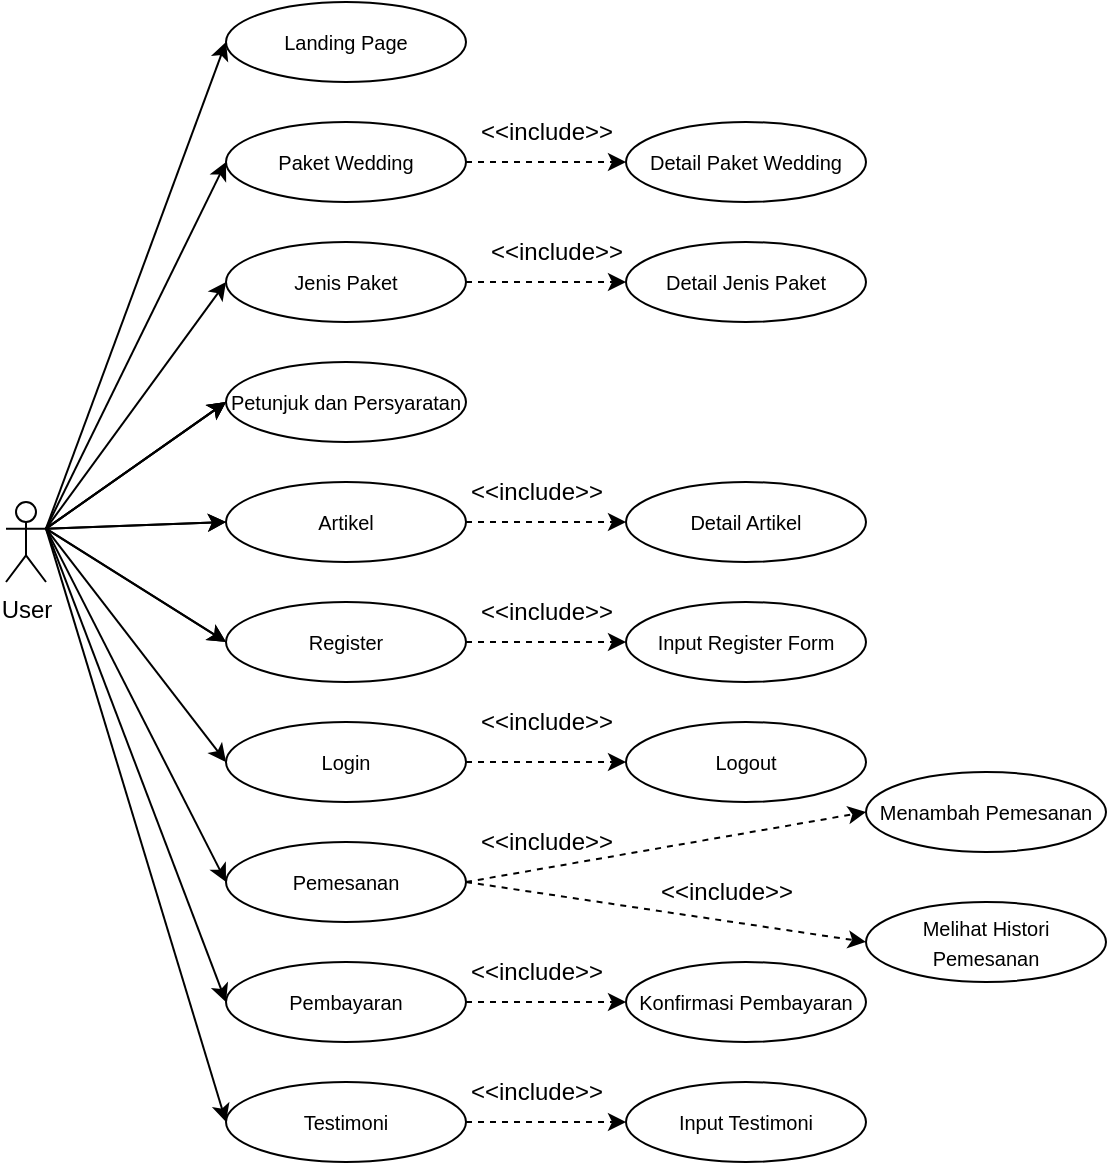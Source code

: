 <mxfile version="21.3.6" type="github">
  <diagram name="Page-1" id="ptqF46JkStDB1N-qUOx_">
    <mxGraphModel dx="208" dy="659" grid="1" gridSize="10" guides="1" tooltips="1" connect="1" arrows="1" fold="1" page="1" pageScale="1" pageWidth="827" pageHeight="1169" math="0" shadow="0">
      <root>
        <mxCell id="0" />
        <mxCell id="1" parent="0" />
        <mxCell id="EXWDMRPRgSsgR9vNvAWa-2" value="User" style="shape=umlActor;verticalLabelPosition=bottom;verticalAlign=top;html=1;" parent="1" vertex="1">
          <mxGeometry x="850" y="370" width="20" height="40" as="geometry" />
        </mxCell>
        <mxCell id="EXWDMRPRgSsgR9vNvAWa-3" value="&lt;font style=&quot;font-size: 10px;&quot;&gt;Landing Page&lt;/font&gt;" style="ellipse;whiteSpace=wrap;html=1;" parent="1" vertex="1">
          <mxGeometry x="960" y="120" width="120" height="40" as="geometry" />
        </mxCell>
        <mxCell id="4ExZjoxQy4R03Xw4-P8Y-2" value="" style="edgeStyle=orthogonalEdgeStyle;rounded=0;orthogonalLoop=1;jettySize=auto;html=1;dashed=1;" edge="1" parent="1" source="EXWDMRPRgSsgR9vNvAWa-4" target="4ExZjoxQy4R03Xw4-P8Y-1">
          <mxGeometry relative="1" as="geometry" />
        </mxCell>
        <mxCell id="EXWDMRPRgSsgR9vNvAWa-4" value="&lt;font style=&quot;font-size: 10px;&quot;&gt;Paket Wedding&lt;/font&gt;" style="ellipse;whiteSpace=wrap;html=1;" parent="1" vertex="1">
          <mxGeometry x="960" y="180" width="120" height="40" as="geometry" />
        </mxCell>
        <mxCell id="4ExZjoxQy4R03Xw4-P8Y-4" value="" style="edgeStyle=orthogonalEdgeStyle;rounded=0;orthogonalLoop=1;jettySize=auto;html=1;dashed=1;" edge="1" parent="1" source="EXWDMRPRgSsgR9vNvAWa-5" target="4ExZjoxQy4R03Xw4-P8Y-3">
          <mxGeometry relative="1" as="geometry" />
        </mxCell>
        <mxCell id="EXWDMRPRgSsgR9vNvAWa-5" value="&lt;font style=&quot;font-size: 10px;&quot;&gt;Jenis Paket&lt;/font&gt;" style="ellipse;whiteSpace=wrap;html=1;" parent="1" vertex="1">
          <mxGeometry x="960" y="240" width="120" height="40" as="geometry" />
        </mxCell>
        <mxCell id="EXWDMRPRgSsgR9vNvAWa-6" value="&lt;font style=&quot;font-size: 10px;&quot;&gt;Pemesanan&lt;/font&gt;" style="ellipse;whiteSpace=wrap;html=1;" parent="1" vertex="1">
          <mxGeometry x="960" y="540" width="120" height="40" as="geometry" />
        </mxCell>
        <mxCell id="EXWDMRPRgSsgR9vNvAWa-7" value="&lt;font style=&quot;font-size: 10px;&quot;&gt;Petunjuk dan Persyaratan&lt;/font&gt;" style="ellipse;whiteSpace=wrap;html=1;" parent="1" vertex="1">
          <mxGeometry x="960" y="300" width="120" height="40" as="geometry" />
        </mxCell>
        <mxCell id="4ExZjoxQy4R03Xw4-P8Y-10" value="" style="edgeStyle=orthogonalEdgeStyle;rounded=0;orthogonalLoop=1;jettySize=auto;html=1;dashed=1;" edge="1" parent="1" source="EXWDMRPRgSsgR9vNvAWa-8" target="4ExZjoxQy4R03Xw4-P8Y-9">
          <mxGeometry relative="1" as="geometry" />
        </mxCell>
        <mxCell id="EXWDMRPRgSsgR9vNvAWa-8" value="&lt;font style=&quot;font-size: 10px;&quot;&gt;Register&lt;/font&gt;" style="ellipse;whiteSpace=wrap;html=1;" parent="1" vertex="1">
          <mxGeometry x="960" y="420" width="120" height="40" as="geometry" />
        </mxCell>
        <mxCell id="EXWDMRPRgSsgR9vNvAWa-9" value="&lt;font style=&quot;font-size: 10px;&quot;&gt;Login&lt;/font&gt;" style="ellipse;whiteSpace=wrap;html=1;" parent="1" vertex="1">
          <mxGeometry x="960" y="480" width="120" height="40" as="geometry" />
        </mxCell>
        <mxCell id="4ExZjoxQy4R03Xw4-P8Y-6" value="" style="edgeStyle=orthogonalEdgeStyle;rounded=0;orthogonalLoop=1;jettySize=auto;html=1;dashed=1;" edge="1" parent="1" source="EXWDMRPRgSsgR9vNvAWa-16" target="4ExZjoxQy4R03Xw4-P8Y-5">
          <mxGeometry relative="1" as="geometry" />
        </mxCell>
        <mxCell id="EXWDMRPRgSsgR9vNvAWa-16" value="&lt;font style=&quot;font-size: 10px;&quot;&gt;Artikel&lt;/font&gt;" style="ellipse;whiteSpace=wrap;html=1;" parent="1" vertex="1">
          <mxGeometry x="960" y="360" width="120" height="40" as="geometry" />
        </mxCell>
        <mxCell id="4ExZjoxQy4R03Xw4-P8Y-14" value="" style="edgeStyle=orthogonalEdgeStyle;rounded=0;orthogonalLoop=1;jettySize=auto;html=1;dashed=1;" edge="1" parent="1" source="EXWDMRPRgSsgR9vNvAWa-18" target="4ExZjoxQy4R03Xw4-P8Y-13">
          <mxGeometry relative="1" as="geometry" />
        </mxCell>
        <mxCell id="EXWDMRPRgSsgR9vNvAWa-18" value="&lt;font style=&quot;font-size: 10px;&quot;&gt;Testimoni&lt;/font&gt;" style="ellipse;whiteSpace=wrap;html=1;" parent="1" vertex="1">
          <mxGeometry x="960" y="660" width="120" height="40" as="geometry" />
        </mxCell>
        <mxCell id="EXWDMRPRgSsgR9vNvAWa-20" value="" style="endArrow=classic;html=1;rounded=0;entryX=0;entryY=0.5;entryDx=0;entryDy=0;exitX=1;exitY=0.333;exitDx=0;exitDy=0;exitPerimeter=0;" parent="1" source="EXWDMRPRgSsgR9vNvAWa-2" target="EXWDMRPRgSsgR9vNvAWa-6" edge="1">
          <mxGeometry width="50" height="50" relative="1" as="geometry">
            <mxPoint x="870" y="560" as="sourcePoint" />
            <mxPoint x="920" y="510" as="targetPoint" />
          </mxGeometry>
        </mxCell>
        <mxCell id="EXWDMRPRgSsgR9vNvAWa-21" value="" style="endArrow=classic;html=1;rounded=0;entryX=0;entryY=0.5;entryDx=0;entryDy=0;exitX=1;exitY=0.333;exitDx=0;exitDy=0;exitPerimeter=0;" parent="1" source="EXWDMRPRgSsgR9vNvAWa-2" target="EXWDMRPRgSsgR9vNvAWa-18" edge="1">
          <mxGeometry width="50" height="50" relative="1" as="geometry">
            <mxPoint x="880" y="563" as="sourcePoint" />
            <mxPoint x="970" y="570" as="targetPoint" />
          </mxGeometry>
        </mxCell>
        <mxCell id="EXWDMRPRgSsgR9vNvAWa-22" value="" style="endArrow=classic;html=1;rounded=0;entryX=0;entryY=0.5;entryDx=0;entryDy=0;exitX=1;exitY=0.333;exitDx=0;exitDy=0;exitPerimeter=0;" parent="1" source="EXWDMRPRgSsgR9vNvAWa-2" target="EXWDMRPRgSsgR9vNvAWa-9" edge="1">
          <mxGeometry width="50" height="50" relative="1" as="geometry">
            <mxPoint x="880" y="563" as="sourcePoint" />
            <mxPoint x="970" y="570" as="targetPoint" />
          </mxGeometry>
        </mxCell>
        <mxCell id="EXWDMRPRgSsgR9vNvAWa-25" value="" style="endArrow=classic;html=1;rounded=0;entryX=0;entryY=0.5;entryDx=0;entryDy=0;exitX=1;exitY=0.333;exitDx=0;exitDy=0;exitPerimeter=0;" parent="1" source="EXWDMRPRgSsgR9vNvAWa-2" target="EXWDMRPRgSsgR9vNvAWa-3" edge="1">
          <mxGeometry width="50" height="50" relative="1" as="geometry">
            <mxPoint x="860" y="530" as="sourcePoint" />
            <mxPoint x="970" y="150" as="targetPoint" />
          </mxGeometry>
        </mxCell>
        <mxCell id="EXWDMRPRgSsgR9vNvAWa-26" value="" style="endArrow=classic;html=1;rounded=0;entryX=0;entryY=0.5;entryDx=0;entryDy=0;exitX=1;exitY=0.333;exitDx=0;exitDy=0;exitPerimeter=0;" parent="1" source="EXWDMRPRgSsgR9vNvAWa-2" target="EXWDMRPRgSsgR9vNvAWa-4" edge="1">
          <mxGeometry width="50" height="50" relative="1" as="geometry">
            <mxPoint x="880" y="283" as="sourcePoint" />
            <mxPoint x="970" y="210" as="targetPoint" />
          </mxGeometry>
        </mxCell>
        <mxCell id="EXWDMRPRgSsgR9vNvAWa-27" value="" style="endArrow=classic;html=1;rounded=0;entryX=0;entryY=0.5;entryDx=0;entryDy=0;exitX=1;exitY=0.333;exitDx=0;exitDy=0;exitPerimeter=0;" parent="1" source="EXWDMRPRgSsgR9vNvAWa-2" target="EXWDMRPRgSsgR9vNvAWa-5" edge="1">
          <mxGeometry width="50" height="50" relative="1" as="geometry">
            <mxPoint x="860" y="530" as="sourcePoint" />
            <mxPoint x="970" y="270" as="targetPoint" />
          </mxGeometry>
        </mxCell>
        <mxCell id="EXWDMRPRgSsgR9vNvAWa-28" value="" style="endArrow=classic;html=1;rounded=0;entryX=0;entryY=0.5;entryDx=0;entryDy=0;exitX=1;exitY=0.333;exitDx=0;exitDy=0;exitPerimeter=0;" parent="1" source="EXWDMRPRgSsgR9vNvAWa-2" target="EXWDMRPRgSsgR9vNvAWa-7" edge="1">
          <mxGeometry width="50" height="50" relative="1" as="geometry">
            <mxPoint x="860" y="530" as="sourcePoint" />
            <mxPoint x="970" y="330" as="targetPoint" />
          </mxGeometry>
        </mxCell>
        <mxCell id="EXWDMRPRgSsgR9vNvAWa-29" value="" style="endArrow=classic;html=1;rounded=0;entryX=0;entryY=0.5;entryDx=0;entryDy=0;exitX=1;exitY=0.333;exitDx=0;exitDy=0;exitPerimeter=0;" parent="1" source="EXWDMRPRgSsgR9vNvAWa-2" target="EXWDMRPRgSsgR9vNvAWa-8" edge="1">
          <mxGeometry width="50" height="50" relative="1" as="geometry">
            <mxPoint x="860" y="530" as="sourcePoint" />
            <mxPoint x="970" y="450" as="targetPoint" />
          </mxGeometry>
        </mxCell>
        <mxCell id="EXWDMRPRgSsgR9vNvAWa-30" value="" style="endArrow=classic;html=1;rounded=0;entryX=0;entryY=0.5;entryDx=0;entryDy=0;exitX=1;exitY=0.333;exitDx=0;exitDy=0;exitPerimeter=0;" parent="1" source="EXWDMRPRgSsgR9vNvAWa-2" target="EXWDMRPRgSsgR9vNvAWa-16" edge="1">
          <mxGeometry width="50" height="50" relative="1" as="geometry">
            <mxPoint x="860" y="530" as="sourcePoint" />
            <mxPoint x="970" y="390" as="targetPoint" />
          </mxGeometry>
        </mxCell>
        <mxCell id="EXWDMRPRgSsgR9vNvAWa-31" value="" style="endArrow=classic;html=1;rounded=0;entryX=0;entryY=0.5;entryDx=0;entryDy=0;exitX=1;exitY=0.333;exitDx=0;exitDy=0;exitPerimeter=0;" parent="1" source="EXWDMRPRgSsgR9vNvAWa-2" edge="1">
          <mxGeometry width="50" height="50" relative="1" as="geometry">
            <mxPoint x="860" y="530" as="sourcePoint" />
            <mxPoint x="960" y="440" as="targetPoint" />
          </mxGeometry>
        </mxCell>
        <mxCell id="EXWDMRPRgSsgR9vNvAWa-32" value="" style="endArrow=classic;html=1;rounded=0;entryX=0;entryY=0.5;entryDx=0;entryDy=0;exitX=1;exitY=0.333;exitDx=0;exitDy=0;exitPerimeter=0;" parent="1" source="EXWDMRPRgSsgR9vNvAWa-2" edge="1">
          <mxGeometry width="50" height="50" relative="1" as="geometry">
            <mxPoint x="860" y="530" as="sourcePoint" />
            <mxPoint x="960" y="380" as="targetPoint" />
          </mxGeometry>
        </mxCell>
        <mxCell id="EXWDMRPRgSsgR9vNvAWa-33" value="" style="endArrow=classic;html=1;rounded=0;entryX=0;entryY=0.5;entryDx=0;entryDy=0;exitX=1;exitY=0.333;exitDx=0;exitDy=0;exitPerimeter=0;" parent="1" source="EXWDMRPRgSsgR9vNvAWa-2" edge="1">
          <mxGeometry width="50" height="50" relative="1" as="geometry">
            <mxPoint x="860" y="530" as="sourcePoint" />
            <mxPoint x="960" y="320" as="targetPoint" />
          </mxGeometry>
        </mxCell>
        <mxCell id="EXWDMRPRgSsgR9vNvAWa-34" value="" style="endArrow=classic;html=1;rounded=0;entryX=0;entryY=0.5;entryDx=0;entryDy=0;exitX=1;exitY=0.333;exitDx=0;exitDy=0;exitPerimeter=0;" parent="1" source="EXWDMRPRgSsgR9vNvAWa-2" edge="1">
          <mxGeometry width="50" height="50" relative="1" as="geometry">
            <mxPoint x="860" y="530" as="sourcePoint" />
            <mxPoint x="960" y="320" as="targetPoint" />
          </mxGeometry>
        </mxCell>
        <mxCell id="EXWDMRPRgSsgR9vNvAWa-44" value="&lt;font style=&quot;font-size: 10px;&quot;&gt;Logout&lt;/font&gt;" style="ellipse;whiteSpace=wrap;html=1;" parent="1" vertex="1">
          <mxGeometry x="1160" y="480" width="120" height="40" as="geometry" />
        </mxCell>
        <mxCell id="EXWDMRPRgSsgR9vNvAWa-45" value="&lt;font style=&quot;font-size: 10px;&quot;&gt;Menambah Pemesanan&lt;/font&gt;" style="ellipse;whiteSpace=wrap;html=1;" parent="1" vertex="1">
          <mxGeometry x="1280" y="505" width="120" height="40" as="geometry" />
        </mxCell>
        <mxCell id="EXWDMRPRgSsgR9vNvAWa-46" value="&lt;font style=&quot;font-size: 10px;&quot;&gt;Melihat Histori Pemesanan&lt;/font&gt;" style="ellipse;whiteSpace=wrap;html=1;" parent="1" vertex="1">
          <mxGeometry x="1280" y="570" width="120" height="40" as="geometry" />
        </mxCell>
        <mxCell id="EXWDMRPRgSsgR9vNvAWa-47" value="" style="endArrow=classic;html=1;rounded=0;entryX=0;entryY=0.5;entryDx=0;entryDy=0;exitX=1;exitY=0.5;exitDx=0;exitDy=0;dashed=1;" parent="1" source="EXWDMRPRgSsgR9vNvAWa-6" target="EXWDMRPRgSsgR9vNvAWa-45" edge="1">
          <mxGeometry width="50" height="50" relative="1" as="geometry">
            <mxPoint x="1090" y="600" as="sourcePoint" />
            <mxPoint x="1140" y="550" as="targetPoint" />
          </mxGeometry>
        </mxCell>
        <mxCell id="EXWDMRPRgSsgR9vNvAWa-48" value="" style="endArrow=classic;html=1;rounded=0;entryX=0;entryY=0.5;entryDx=0;entryDy=0;exitX=1;exitY=0.5;exitDx=0;exitDy=0;dashed=1;" parent="1" source="EXWDMRPRgSsgR9vNvAWa-6" target="EXWDMRPRgSsgR9vNvAWa-46" edge="1">
          <mxGeometry width="50" height="50" relative="1" as="geometry">
            <mxPoint x="1090" y="570" as="sourcePoint" />
            <mxPoint x="1290" y="535" as="targetPoint" />
          </mxGeometry>
        </mxCell>
        <mxCell id="EXWDMRPRgSsgR9vNvAWa-49" value="&amp;lt;&amp;lt;include&amp;gt;&amp;gt;" style="text;html=1;align=center;verticalAlign=middle;resizable=0;points=[];autosize=1;strokeColor=none;fillColor=none;" parent="1" vertex="1">
          <mxGeometry x="1075" y="525" width="90" height="30" as="geometry" />
        </mxCell>
        <mxCell id="EXWDMRPRgSsgR9vNvAWa-50" value="&amp;lt;&amp;lt;include&amp;gt;&amp;gt;" style="text;html=1;align=center;verticalAlign=middle;resizable=0;points=[];autosize=1;strokeColor=none;fillColor=none;" parent="1" vertex="1">
          <mxGeometry x="1165" y="550" width="90" height="30" as="geometry" />
        </mxCell>
        <mxCell id="EXWDMRPRgSsgR9vNvAWa-51" value="" style="endArrow=classic;html=1;rounded=0;entryX=0;entryY=0.5;entryDx=0;entryDy=0;exitX=1;exitY=0.5;exitDx=0;exitDy=0;dashed=1;" parent="1" source="EXWDMRPRgSsgR9vNvAWa-9" target="EXWDMRPRgSsgR9vNvAWa-44" edge="1">
          <mxGeometry width="50" height="50" relative="1" as="geometry">
            <mxPoint x="1090" y="570" as="sourcePoint" />
            <mxPoint x="1290" y="535" as="targetPoint" />
          </mxGeometry>
        </mxCell>
        <mxCell id="EXWDMRPRgSsgR9vNvAWa-52" value="&amp;lt;&amp;lt;include&amp;gt;&amp;gt;" style="text;html=1;align=center;verticalAlign=middle;resizable=0;points=[];autosize=1;strokeColor=none;fillColor=none;" parent="1" vertex="1">
          <mxGeometry x="1075" y="465" width="90" height="30" as="geometry" />
        </mxCell>
        <mxCell id="4ExZjoxQy4R03Xw4-P8Y-1" value="&lt;font style=&quot;font-size: 10px;&quot;&gt;Detail Paket Wedding&lt;/font&gt;" style="ellipse;whiteSpace=wrap;html=1;" vertex="1" parent="1">
          <mxGeometry x="1160" y="180" width="120" height="40" as="geometry" />
        </mxCell>
        <mxCell id="4ExZjoxQy4R03Xw4-P8Y-3" value="&lt;font style=&quot;font-size: 10px;&quot;&gt;Detail Jenis Paket&lt;/font&gt;" style="ellipse;whiteSpace=wrap;html=1;" vertex="1" parent="1">
          <mxGeometry x="1160" y="240" width="120" height="40" as="geometry" />
        </mxCell>
        <mxCell id="4ExZjoxQy4R03Xw4-P8Y-5" value="&lt;font style=&quot;font-size: 10px;&quot;&gt;Detail Artikel&lt;/font&gt;" style="ellipse;whiteSpace=wrap;html=1;" vertex="1" parent="1">
          <mxGeometry x="1160" y="360" width="120" height="40" as="geometry" />
        </mxCell>
        <mxCell id="4ExZjoxQy4R03Xw4-P8Y-9" value="&lt;font style=&quot;font-size: 10px;&quot;&gt;Input Register Form&lt;/font&gt;" style="ellipse;whiteSpace=wrap;html=1;" vertex="1" parent="1">
          <mxGeometry x="1160" y="420" width="120" height="40" as="geometry" />
        </mxCell>
        <mxCell id="4ExZjoxQy4R03Xw4-P8Y-13" value="&lt;font style=&quot;font-size: 10px;&quot;&gt;Input Testimoni&lt;/font&gt;" style="ellipse;whiteSpace=wrap;html=1;" vertex="1" parent="1">
          <mxGeometry x="1160" y="660" width="120" height="40" as="geometry" />
        </mxCell>
        <mxCell id="4ExZjoxQy4R03Xw4-P8Y-15" value="&amp;lt;&amp;lt;include&amp;gt;&amp;gt;" style="text;html=1;align=center;verticalAlign=middle;resizable=0;points=[];autosize=1;strokeColor=none;fillColor=none;" vertex="1" parent="1">
          <mxGeometry x="1070" y="650" width="90" height="30" as="geometry" />
        </mxCell>
        <mxCell id="4ExZjoxQy4R03Xw4-P8Y-16" value="&amp;lt;&amp;lt;include&amp;gt;&amp;gt;" style="text;html=1;align=center;verticalAlign=middle;resizable=0;points=[];autosize=1;strokeColor=none;fillColor=none;" vertex="1" parent="1">
          <mxGeometry x="1075" y="410" width="90" height="30" as="geometry" />
        </mxCell>
        <mxCell id="4ExZjoxQy4R03Xw4-P8Y-17" value="&amp;lt;&amp;lt;include&amp;gt;&amp;gt;" style="text;html=1;align=center;verticalAlign=middle;resizable=0;points=[];autosize=1;strokeColor=none;fillColor=none;" vertex="1" parent="1">
          <mxGeometry x="1070" y="350" width="90" height="30" as="geometry" />
        </mxCell>
        <mxCell id="4ExZjoxQy4R03Xw4-P8Y-21" value="" style="edgeStyle=orthogonalEdgeStyle;rounded=0;orthogonalLoop=1;jettySize=auto;html=1;dashed=1;" edge="1" parent="1" source="4ExZjoxQy4R03Xw4-P8Y-18" target="4ExZjoxQy4R03Xw4-P8Y-20">
          <mxGeometry relative="1" as="geometry" />
        </mxCell>
        <mxCell id="4ExZjoxQy4R03Xw4-P8Y-18" value="&lt;font style=&quot;font-size: 10px;&quot;&gt;Pembayaran&lt;/font&gt;" style="ellipse;whiteSpace=wrap;html=1;" vertex="1" parent="1">
          <mxGeometry x="960" y="600" width="120" height="40" as="geometry" />
        </mxCell>
        <mxCell id="4ExZjoxQy4R03Xw4-P8Y-20" value="&lt;font style=&quot;font-size: 10px;&quot;&gt;Konfirmasi Pembayaran&lt;/font&gt;" style="ellipse;whiteSpace=wrap;html=1;" vertex="1" parent="1">
          <mxGeometry x="1160" y="600" width="120" height="40" as="geometry" />
        </mxCell>
        <mxCell id="4ExZjoxQy4R03Xw4-P8Y-22" value="&amp;lt;&amp;lt;include&amp;gt;&amp;gt;" style="text;html=1;align=center;verticalAlign=middle;resizable=0;points=[];autosize=1;strokeColor=none;fillColor=none;" vertex="1" parent="1">
          <mxGeometry x="1070" y="590" width="90" height="30" as="geometry" />
        </mxCell>
        <mxCell id="4ExZjoxQy4R03Xw4-P8Y-23" value="" style="endArrow=classic;html=1;rounded=0;entryX=0;entryY=0.5;entryDx=0;entryDy=0;exitX=1;exitY=0.333;exitDx=0;exitDy=0;exitPerimeter=0;" edge="1" parent="1" source="EXWDMRPRgSsgR9vNvAWa-2" target="4ExZjoxQy4R03Xw4-P8Y-18">
          <mxGeometry width="50" height="50" relative="1" as="geometry">
            <mxPoint x="880" y="503" as="sourcePoint" />
            <mxPoint x="970" y="570" as="targetPoint" />
          </mxGeometry>
        </mxCell>
        <mxCell id="4ExZjoxQy4R03Xw4-P8Y-24" value="&amp;lt;&amp;lt;include&amp;gt;&amp;gt;" style="text;html=1;align=center;verticalAlign=middle;resizable=0;points=[];autosize=1;strokeColor=none;fillColor=none;" vertex="1" parent="1">
          <mxGeometry x="1080" y="230" width="90" height="30" as="geometry" />
        </mxCell>
        <mxCell id="4ExZjoxQy4R03Xw4-P8Y-25" value="&amp;lt;&amp;lt;include&amp;gt;&amp;gt;" style="text;html=1;align=center;verticalAlign=middle;resizable=0;points=[];autosize=1;strokeColor=none;fillColor=none;" vertex="1" parent="1">
          <mxGeometry x="1075" y="170" width="90" height="30" as="geometry" />
        </mxCell>
      </root>
    </mxGraphModel>
  </diagram>
</mxfile>
